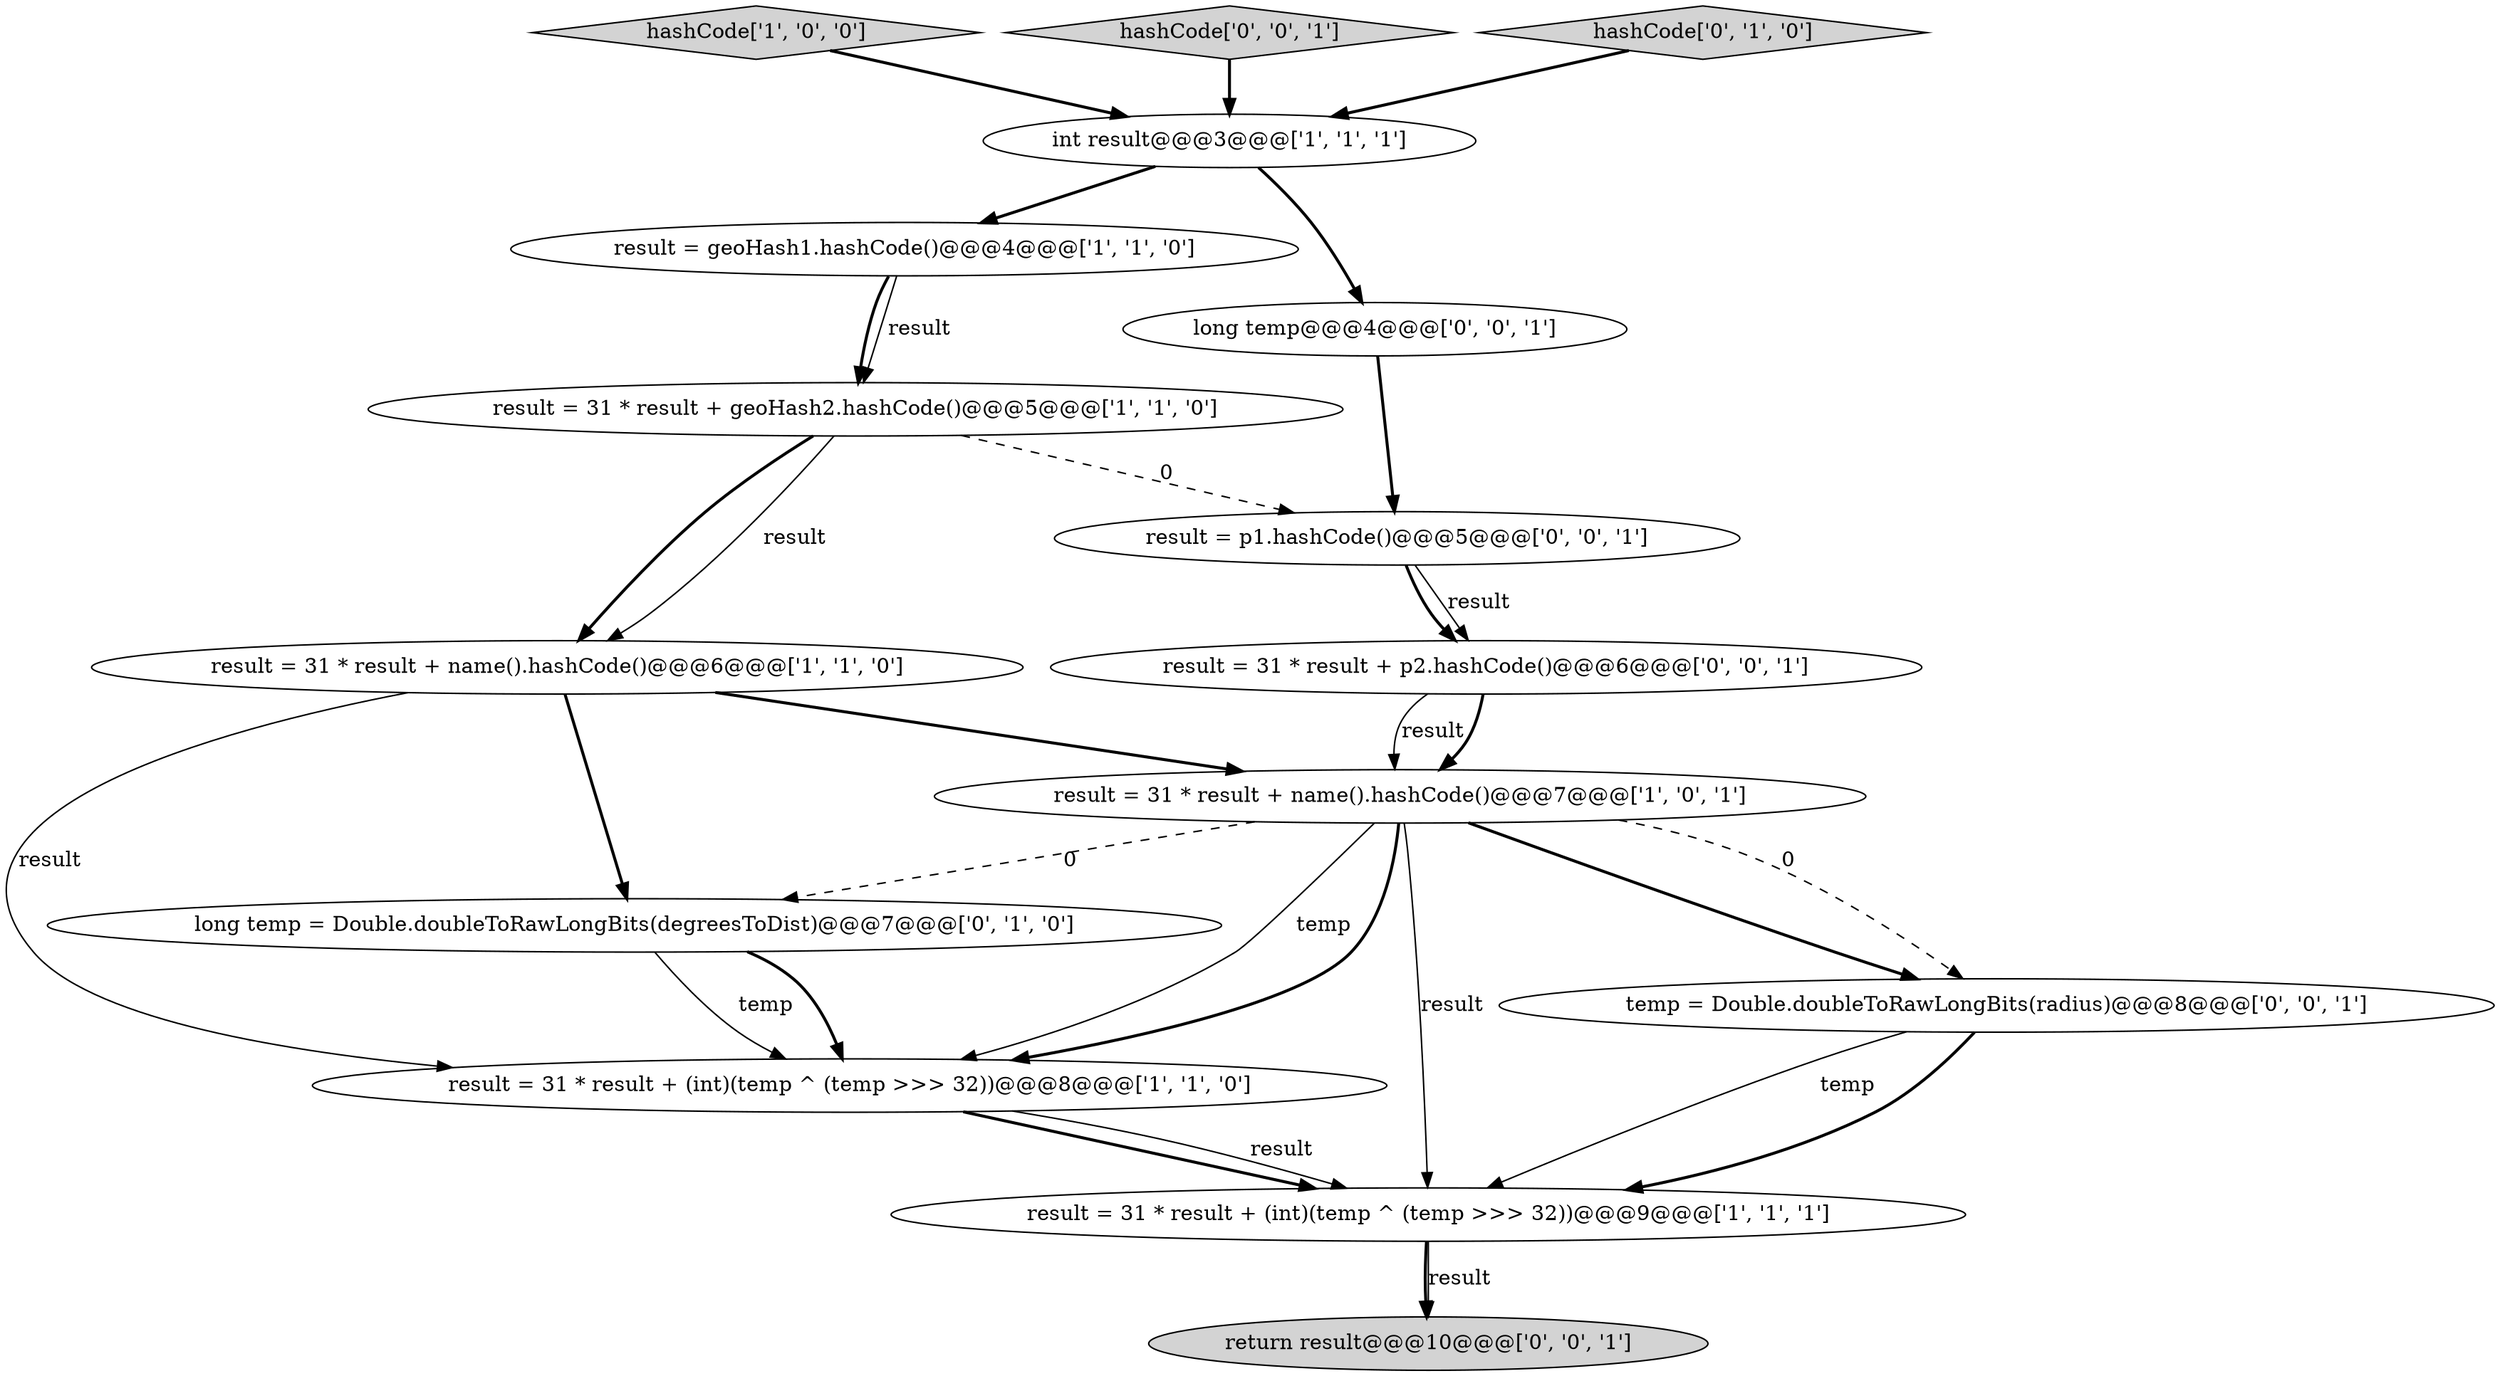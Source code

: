digraph {
1 [style = filled, label = "hashCode['1', '0', '0']", fillcolor = lightgray, shape = diamond image = "AAA0AAABBB1BBB"];
5 [style = filled, label = "int result@@@3@@@['1', '1', '1']", fillcolor = white, shape = ellipse image = "AAA0AAABBB1BBB"];
6 [style = filled, label = "result = 31 * result + geoHash2.hashCode()@@@5@@@['1', '1', '0']", fillcolor = white, shape = ellipse image = "AAA0AAABBB1BBB"];
3 [style = filled, label = "result = 31 * result + name().hashCode()@@@6@@@['1', '1', '0']", fillcolor = white, shape = ellipse image = "AAA0AAABBB1BBB"];
13 [style = filled, label = "return result@@@10@@@['0', '0', '1']", fillcolor = lightgray, shape = ellipse image = "AAA0AAABBB3BBB"];
11 [style = filled, label = "hashCode['0', '0', '1']", fillcolor = lightgray, shape = diamond image = "AAA0AAABBB3BBB"];
15 [style = filled, label = "result = p1.hashCode()@@@5@@@['0', '0', '1']", fillcolor = white, shape = ellipse image = "AAA0AAABBB3BBB"];
7 [style = filled, label = "result = 31 * result + (int)(temp ^ (temp >>> 32))@@@9@@@['1', '1', '1']", fillcolor = white, shape = ellipse image = "AAA0AAABBB1BBB"];
12 [style = filled, label = "long temp@@@4@@@['0', '0', '1']", fillcolor = white, shape = ellipse image = "AAA0AAABBB3BBB"];
10 [style = filled, label = "temp = Double.doubleToRawLongBits(radius)@@@8@@@['0', '0', '1']", fillcolor = white, shape = ellipse image = "AAA0AAABBB3BBB"];
8 [style = filled, label = "long temp = Double.doubleToRawLongBits(degreesToDist)@@@7@@@['0', '1', '0']", fillcolor = white, shape = ellipse image = "AAA1AAABBB2BBB"];
9 [style = filled, label = "hashCode['0', '1', '0']", fillcolor = lightgray, shape = diamond image = "AAA0AAABBB2BBB"];
0 [style = filled, label = "result = geoHash1.hashCode()@@@4@@@['1', '1', '0']", fillcolor = white, shape = ellipse image = "AAA0AAABBB1BBB"];
14 [style = filled, label = "result = 31 * result + p2.hashCode()@@@6@@@['0', '0', '1']", fillcolor = white, shape = ellipse image = "AAA0AAABBB3BBB"];
4 [style = filled, label = "result = 31 * result + name().hashCode()@@@7@@@['1', '0', '1']", fillcolor = white, shape = ellipse image = "AAA0AAABBB1BBB"];
2 [style = filled, label = "result = 31 * result + (int)(temp ^ (temp >>> 32))@@@8@@@['1', '1', '0']", fillcolor = white, shape = ellipse image = "AAA0AAABBB1BBB"];
0->6 [style = bold, label=""];
15->14 [style = solid, label="result"];
4->2 [style = solid, label="temp"];
8->2 [style = solid, label="temp"];
2->7 [style = bold, label=""];
12->15 [style = bold, label=""];
4->10 [style = dashed, label="0"];
0->6 [style = solid, label="result"];
10->7 [style = solid, label="temp"];
6->3 [style = solid, label="result"];
4->2 [style = bold, label=""];
4->7 [style = solid, label="result"];
7->13 [style = bold, label=""];
7->13 [style = solid, label="result"];
10->7 [style = bold, label=""];
5->0 [style = bold, label=""];
8->2 [style = bold, label=""];
15->14 [style = bold, label=""];
6->3 [style = bold, label=""];
3->8 [style = bold, label=""];
4->8 [style = dashed, label="0"];
14->4 [style = solid, label="result"];
4->10 [style = bold, label=""];
6->15 [style = dashed, label="0"];
5->12 [style = bold, label=""];
14->4 [style = bold, label=""];
9->5 [style = bold, label=""];
3->2 [style = solid, label="result"];
3->4 [style = bold, label=""];
2->7 [style = solid, label="result"];
11->5 [style = bold, label=""];
1->5 [style = bold, label=""];
}
